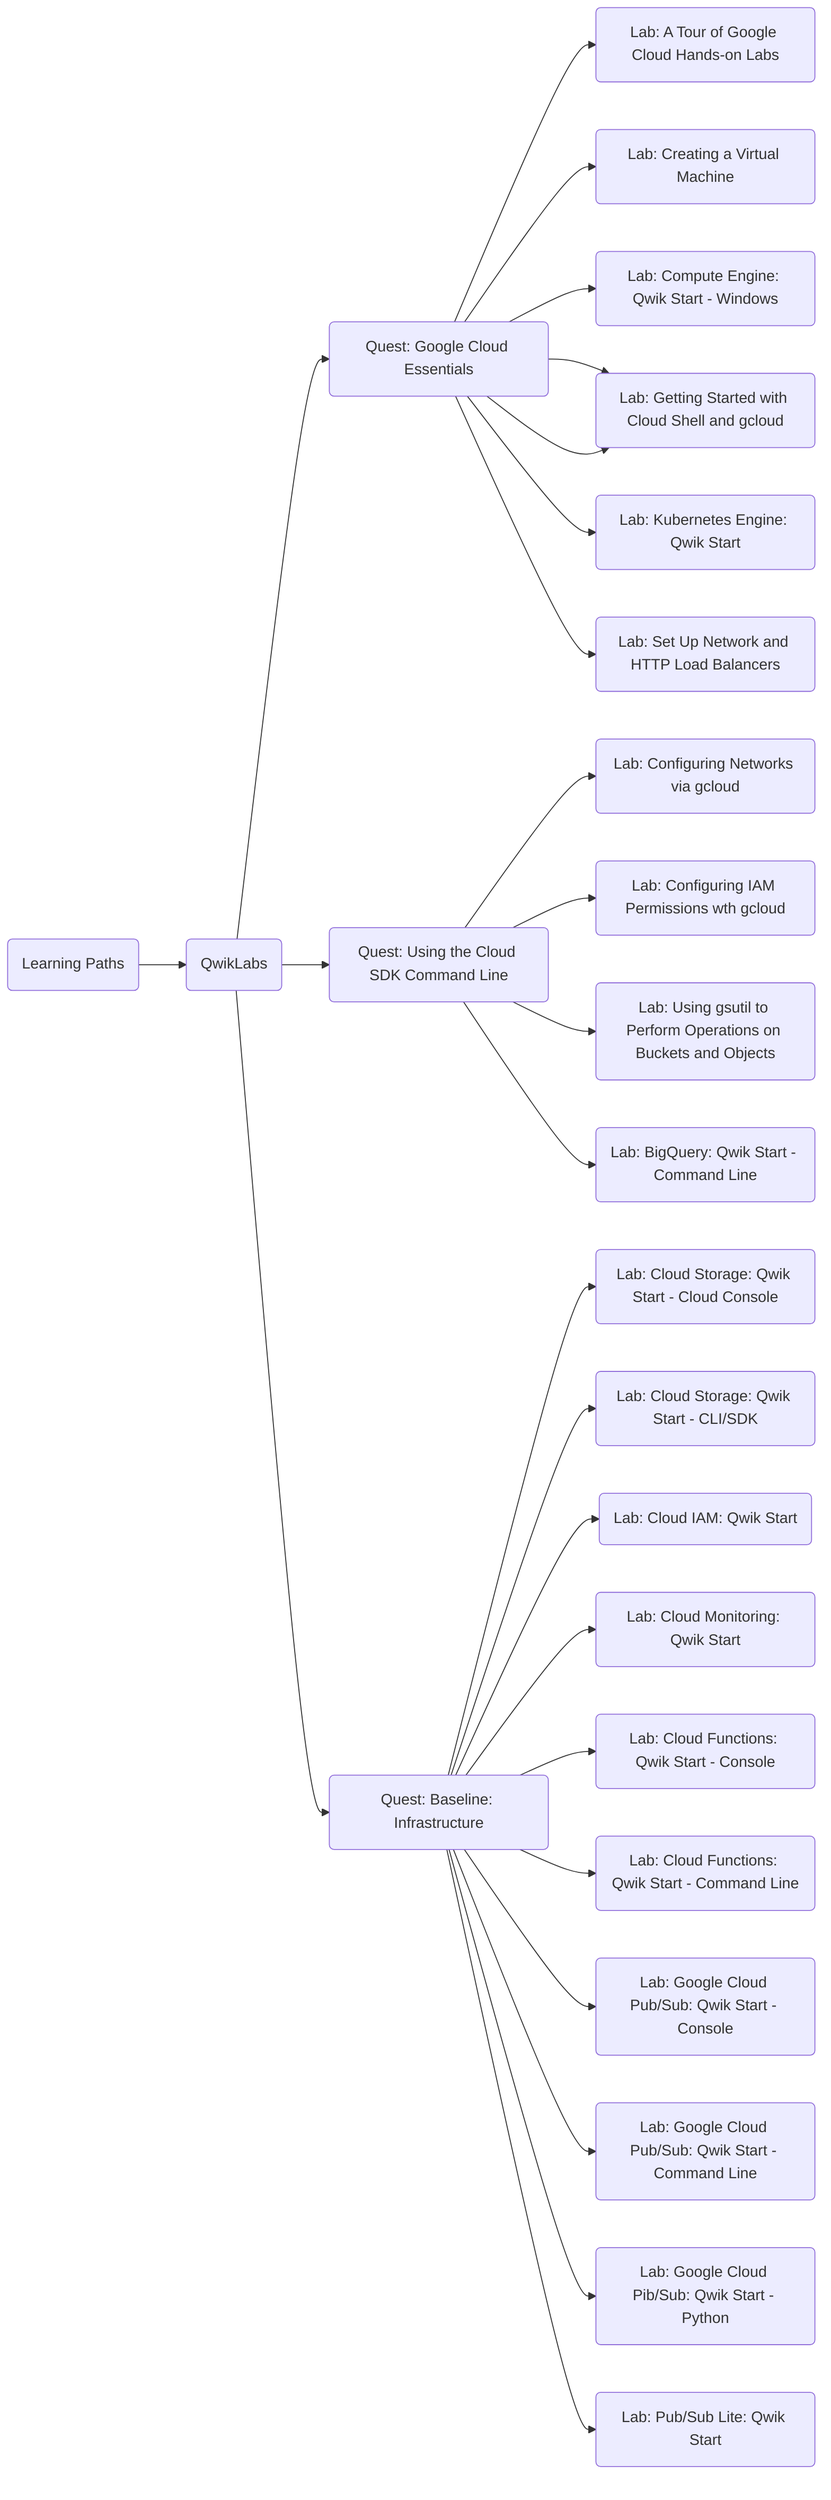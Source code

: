 flowchart LR
	classDef anode fill:#00ff00,stroke:#333,stroke-width:4px,height:50px,width:600px;

	A(Learning Paths) --> B(QwikLabs)

	B --> C(Quest: Google Cloud Essentials)
	C --> C1(Lab: A Tour of Google Cloud Hands-on Labs)
	C --> C2(Lab: Creating a Virtual Machine)
	C --> C3(Lab: Compute Engine: Qwik Start - Windows)
	C --> C4(Lab: Getting Started with Cloud Shell and gcloud)
	C --> C5(Lab: Kubernetes Engine: Qwik Start)
	C --> C6(Lab: Set Up Network and HTTP Load Balancers)

	B --> D(Quest: Using the Cloud SDK Command Line)
	C --> C4
	D --> D1(Lab: Configuring Networks via gcloud)
	D --> D2(Lab: Configuring IAM Permissions wth gcloud)
	D --> D3(Lab: Using gsutil to Perform Operations on Buckets and Objects)
	D --> D4(Lab: BigQuery: Qwik Start - Command Line)

	B --> E(Quest: Baseline: Infrastructure)
	E --> E1(Lab: Cloud Storage: Qwik Start - Cloud Console)
	E --> E2(Lab: Cloud Storage: Qwik Start - CLI/SDK)
	E --> E3(Lab: Cloud IAM: Qwik Start)
	E --> E4(Lab: Cloud Monitoring: Qwik Start)
	E --> E5(Lab: Cloud Functions: Qwik Start - Console)
	E --> E6(Lab: Cloud Functions: Qwik Start - Command Line)
	E --> E7(Lab: Google Cloud Pub/Sub: Qwik Start - Console)
	E --> E8(Lab: Google Cloud Pub/Sub: Qwik Start - Command Line)
	E --> E9(Lab: Google Cloud Pib/Sub: Qwik Start - Python)
	E --> E10(Lab: Pub/Sub Lite: Qwik Start)